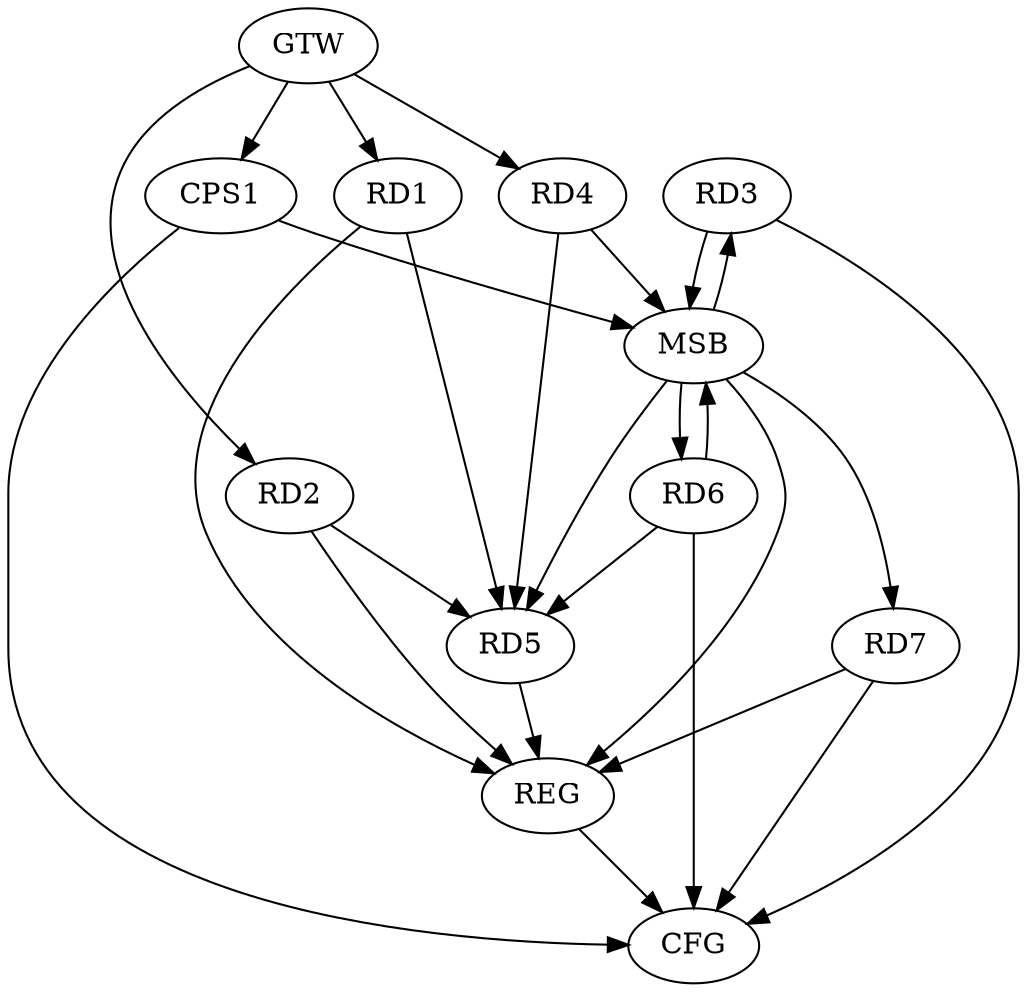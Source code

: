 strict digraph G {
  RD1 [ label="RD1" ];
  RD2 [ label="RD2" ];
  RD3 [ label="RD3" ];
  RD4 [ label="RD4" ];
  RD5 [ label="RD5" ];
  RD6 [ label="RD6" ];
  RD7 [ label="RD7" ];
  CPS1 [ label="CPS1" ];
  GTW [ label="GTW" ];
  REG [ label="REG" ];
  MSB [ label="MSB" ];
  CFG [ label="CFG" ];
  RD1 -> RD5;
  RD2 -> RD5;
  GTW -> RD1;
  GTW -> RD2;
  GTW -> RD4;
  GTW -> CPS1;
  RD1 -> REG;
  RD2 -> REG;
  RD5 -> REG;
  RD7 -> REG;
  RD3 -> MSB;
  MSB -> REG;
  RD4 -> MSB;
  MSB -> RD5;
  RD6 -> MSB;
  CPS1 -> MSB;
  MSB -> RD3;
  MSB -> RD6;
  MSB -> RD7;
  CPS1 -> CFG;
  RD3 -> CFG;
  RD6 -> CFG;
  RD7 -> CFG;
  REG -> CFG;
  RD4 -> RD5;
  RD6 -> RD5;
}
